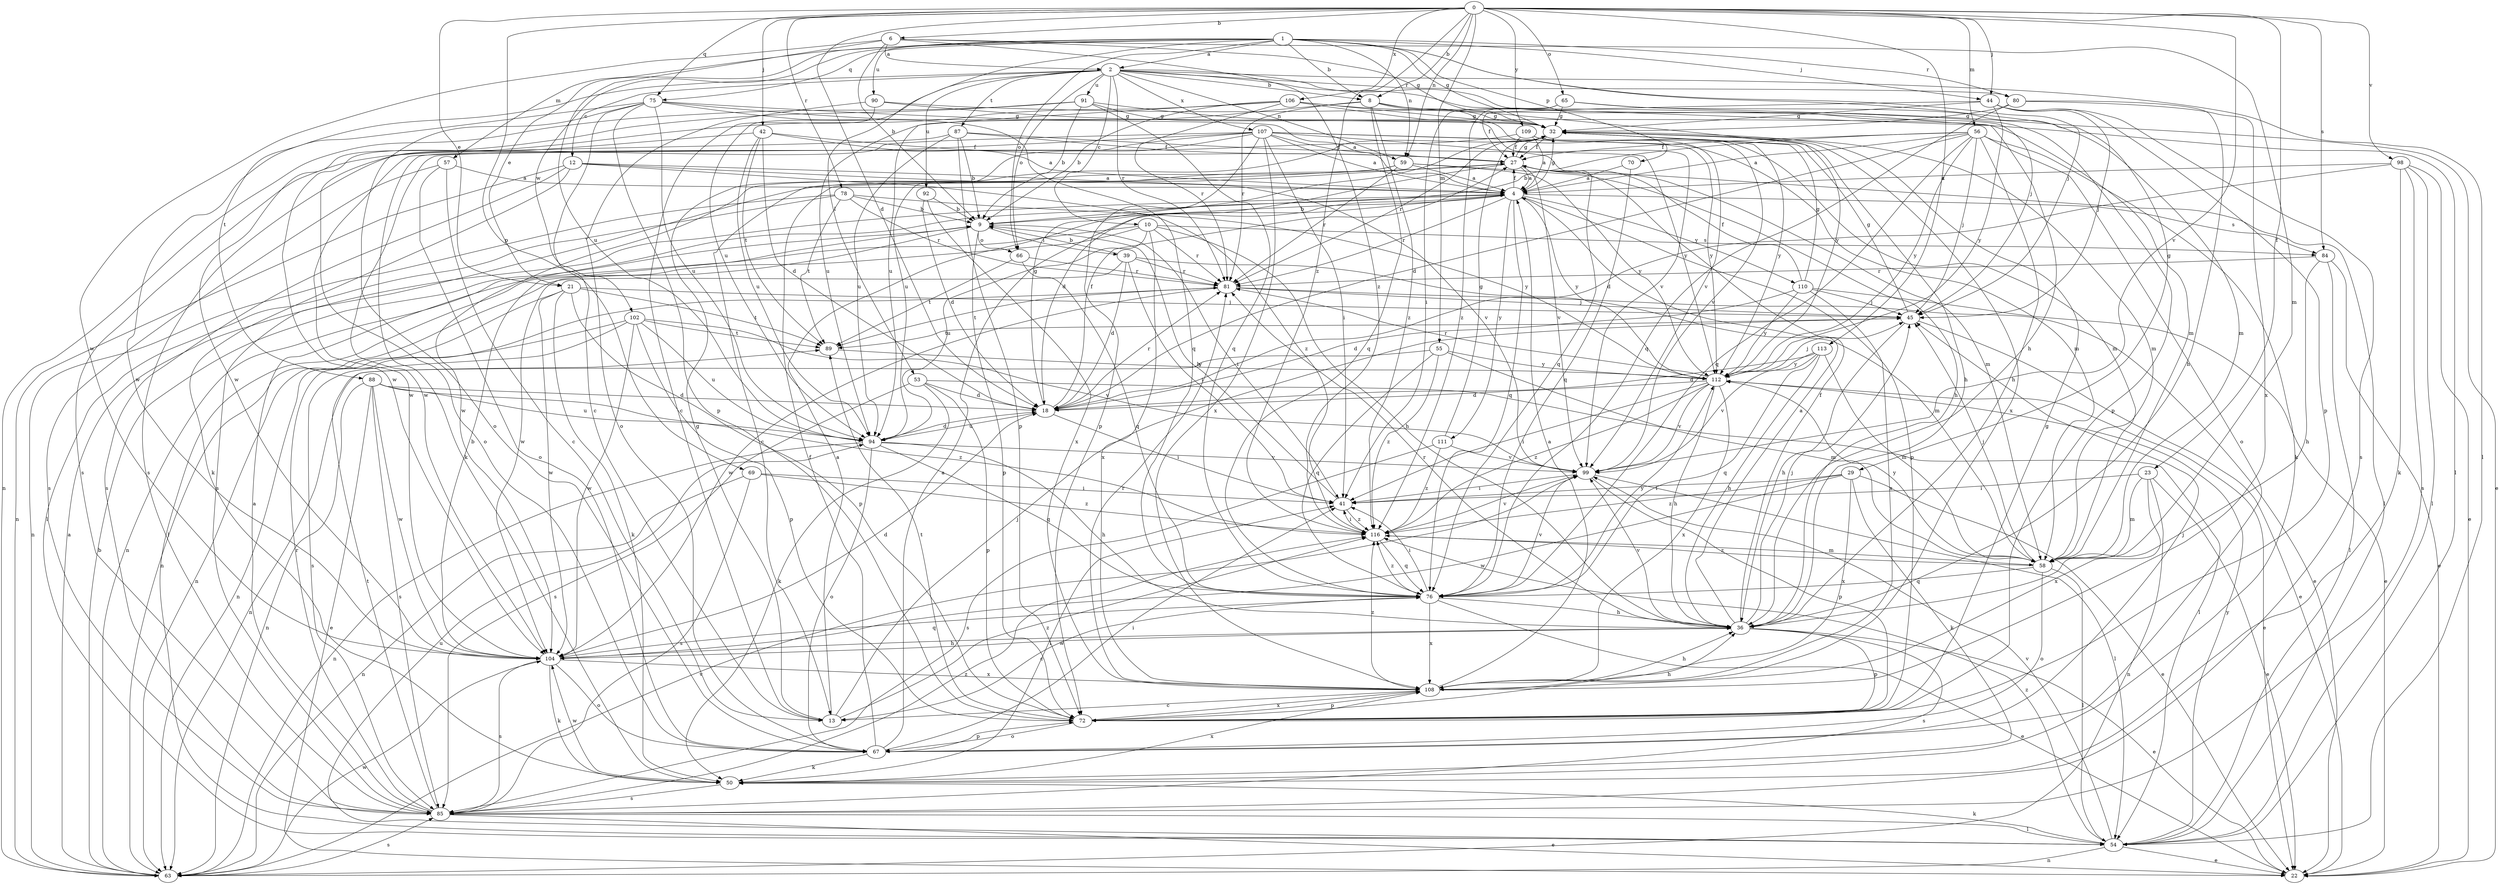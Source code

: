 strict digraph  {
0;
1;
2;
4;
6;
8;
9;
10;
12;
13;
18;
21;
22;
23;
27;
29;
32;
36;
39;
41;
42;
44;
45;
50;
53;
54;
55;
56;
57;
58;
59;
63;
65;
66;
67;
69;
70;
72;
75;
76;
78;
80;
81;
84;
85;
87;
88;
89;
90;
91;
92;
94;
98;
99;
102;
104;
106;
107;
108;
109;
110;
111;
112;
113;
116;
0 -> 6  [label=b];
0 -> 8  [label=b];
0 -> 18  [label=d];
0 -> 21  [label=e];
0 -> 23  [label=f];
0 -> 42  [label=j];
0 -> 44  [label=j];
0 -> 55  [label=m];
0 -> 56  [label=m];
0 -> 59  [label=n];
0 -> 65  [label=o];
0 -> 69  [label=p];
0 -> 75  [label=q];
0 -> 78  [label=r];
0 -> 84  [label=s];
0 -> 98  [label=v];
0 -> 99  [label=v];
0 -> 106  [label=x];
0 -> 109  [label=y];
0 -> 113  [label=z];
0 -> 116  [label=z];
1 -> 2  [label=a];
1 -> 8  [label=b];
1 -> 21  [label=e];
1 -> 29  [label=g];
1 -> 32  [label=g];
1 -> 44  [label=j];
1 -> 45  [label=j];
1 -> 53  [label=l];
1 -> 57  [label=m];
1 -> 59  [label=n];
1 -> 66  [label=o];
1 -> 70  [label=p];
1 -> 75  [label=q];
1 -> 80  [label=r];
1 -> 90  [label=u];
1 -> 102  [label=w];
2 -> 8  [label=b];
2 -> 10  [label=c];
2 -> 12  [label=c];
2 -> 36  [label=h];
2 -> 45  [label=j];
2 -> 54  [label=l];
2 -> 59  [label=n];
2 -> 66  [label=o];
2 -> 80  [label=r];
2 -> 81  [label=r];
2 -> 87  [label=t];
2 -> 88  [label=t];
2 -> 91  [label=u];
2 -> 92  [label=u];
2 -> 94  [label=u];
2 -> 107  [label=x];
4 -> 9  [label=b];
4 -> 27  [label=f];
4 -> 32  [label=g];
4 -> 72  [label=p];
4 -> 76  [label=q];
4 -> 81  [label=r];
4 -> 84  [label=s];
4 -> 110  [label=y];
4 -> 111  [label=y];
4 -> 112  [label=y];
6 -> 2  [label=a];
6 -> 9  [label=b];
6 -> 32  [label=g];
6 -> 58  [label=m];
6 -> 94  [label=u];
6 -> 104  [label=w];
6 -> 116  [label=z];
8 -> 22  [label=e];
8 -> 32  [label=g];
8 -> 76  [label=q];
8 -> 81  [label=r];
8 -> 94  [label=u];
8 -> 99  [label=v];
8 -> 116  [label=z];
9 -> 39  [label=i];
9 -> 41  [label=i];
9 -> 66  [label=o];
9 -> 72  [label=p];
9 -> 104  [label=w];
10 -> 36  [label=h];
10 -> 54  [label=l];
10 -> 63  [label=n];
10 -> 81  [label=r];
10 -> 84  [label=s];
10 -> 94  [label=u];
10 -> 108  [label=x];
12 -> 4  [label=a];
12 -> 50  [label=k];
12 -> 63  [label=n];
12 -> 85  [label=s];
12 -> 99  [label=v];
12 -> 116  [label=z];
13 -> 4  [label=a];
13 -> 32  [label=g];
13 -> 45  [label=j];
13 -> 116  [label=z];
18 -> 27  [label=f];
18 -> 32  [label=g];
18 -> 41  [label=i];
18 -> 81  [label=r];
18 -> 94  [label=u];
21 -> 45  [label=j];
21 -> 50  [label=k];
21 -> 63  [label=n];
21 -> 72  [label=p];
21 -> 89  [label=t];
21 -> 104  [label=w];
23 -> 22  [label=e];
23 -> 41  [label=i];
23 -> 58  [label=m];
23 -> 63  [label=n];
23 -> 108  [label=x];
27 -> 4  [label=a];
27 -> 18  [label=d];
27 -> 32  [label=g];
27 -> 54  [label=l];
27 -> 58  [label=m];
27 -> 85  [label=s];
27 -> 99  [label=v];
29 -> 22  [label=e];
29 -> 41  [label=i];
29 -> 50  [label=k];
29 -> 104  [label=w];
29 -> 108  [label=x];
29 -> 116  [label=z];
32 -> 27  [label=f];
32 -> 36  [label=h];
32 -> 58  [label=m];
32 -> 81  [label=r];
32 -> 108  [label=x];
32 -> 112  [label=y];
36 -> 4  [label=a];
36 -> 22  [label=e];
36 -> 27  [label=f];
36 -> 45  [label=j];
36 -> 72  [label=p];
36 -> 81  [label=r];
36 -> 85  [label=s];
36 -> 99  [label=v];
36 -> 104  [label=w];
39 -> 9  [label=b];
39 -> 18  [label=d];
39 -> 41  [label=i];
39 -> 58  [label=m];
39 -> 63  [label=n];
39 -> 81  [label=r];
41 -> 9  [label=b];
41 -> 116  [label=z];
42 -> 4  [label=a];
42 -> 18  [label=d];
42 -> 27  [label=f];
42 -> 67  [label=o];
42 -> 89  [label=t];
42 -> 94  [label=u];
44 -> 27  [label=f];
44 -> 32  [label=g];
44 -> 45  [label=j];
44 -> 72  [label=p];
44 -> 85  [label=s];
44 -> 112  [label=y];
45 -> 22  [label=e];
45 -> 32  [label=g];
45 -> 36  [label=h];
45 -> 89  [label=t];
50 -> 41  [label=i];
50 -> 85  [label=s];
50 -> 104  [label=w];
50 -> 108  [label=x];
53 -> 18  [label=d];
53 -> 50  [label=k];
53 -> 54  [label=l];
53 -> 72  [label=p];
53 -> 85  [label=s];
54 -> 22  [label=e];
54 -> 50  [label=k];
54 -> 63  [label=n];
54 -> 94  [label=u];
54 -> 99  [label=v];
54 -> 112  [label=y];
54 -> 116  [label=z];
55 -> 58  [label=m];
55 -> 63  [label=n];
55 -> 76  [label=q];
55 -> 112  [label=y];
55 -> 116  [label=z];
56 -> 4  [label=a];
56 -> 9  [label=b];
56 -> 18  [label=d];
56 -> 27  [label=f];
56 -> 36  [label=h];
56 -> 45  [label=j];
56 -> 50  [label=k];
56 -> 67  [label=o];
56 -> 76  [label=q];
56 -> 112  [label=y];
57 -> 4  [label=a];
57 -> 13  [label=c];
57 -> 67  [label=o];
57 -> 85  [label=s];
58 -> 45  [label=j];
58 -> 54  [label=l];
58 -> 67  [label=o];
58 -> 76  [label=q];
58 -> 112  [label=y];
58 -> 116  [label=z];
59 -> 4  [label=a];
59 -> 13  [label=c];
59 -> 36  [label=h];
59 -> 81  [label=r];
59 -> 104  [label=w];
59 -> 112  [label=y];
63 -> 4  [label=a];
63 -> 9  [label=b];
63 -> 85  [label=s];
63 -> 99  [label=v];
63 -> 104  [label=w];
65 -> 32  [label=g];
65 -> 41  [label=i];
65 -> 58  [label=m];
65 -> 72  [label=p];
65 -> 116  [label=z];
66 -> 76  [label=q];
66 -> 81  [label=r];
66 -> 89  [label=t];
67 -> 4  [label=a];
67 -> 27  [label=f];
67 -> 41  [label=i];
67 -> 45  [label=j];
67 -> 50  [label=k];
67 -> 72  [label=p];
69 -> 41  [label=i];
69 -> 63  [label=n];
69 -> 85  [label=s];
69 -> 116  [label=z];
70 -> 4  [label=a];
70 -> 76  [label=q];
72 -> 32  [label=g];
72 -> 36  [label=h];
72 -> 67  [label=o];
72 -> 89  [label=t];
72 -> 108  [label=x];
75 -> 4  [label=a];
75 -> 13  [label=c];
75 -> 32  [label=g];
75 -> 67  [label=o];
75 -> 72  [label=p];
75 -> 76  [label=q];
75 -> 94  [label=u];
75 -> 104  [label=w];
76 -> 13  [label=c];
76 -> 22  [label=e];
76 -> 36  [label=h];
76 -> 41  [label=i];
76 -> 99  [label=v];
76 -> 108  [label=x];
76 -> 112  [label=y];
76 -> 116  [label=z];
78 -> 9  [label=b];
78 -> 54  [label=l];
78 -> 63  [label=n];
78 -> 81  [label=r];
78 -> 89  [label=t];
78 -> 112  [label=y];
80 -> 32  [label=g];
80 -> 36  [label=h];
80 -> 76  [label=q];
80 -> 108  [label=x];
81 -> 22  [label=e];
81 -> 45  [label=j];
81 -> 89  [label=t];
81 -> 104  [label=w];
84 -> 22  [label=e];
84 -> 36  [label=h];
84 -> 54  [label=l];
84 -> 81  [label=r];
85 -> 4  [label=a];
85 -> 22  [label=e];
85 -> 54  [label=l];
85 -> 81  [label=r];
85 -> 89  [label=t];
85 -> 116  [label=z];
87 -> 9  [label=b];
87 -> 27  [label=f];
87 -> 72  [label=p];
87 -> 85  [label=s];
87 -> 94  [label=u];
87 -> 112  [label=y];
88 -> 18  [label=d];
88 -> 22  [label=e];
88 -> 63  [label=n];
88 -> 85  [label=s];
88 -> 94  [label=u];
88 -> 104  [label=w];
88 -> 116  [label=z];
89 -> 112  [label=y];
90 -> 13  [label=c];
90 -> 32  [label=g];
90 -> 54  [label=l];
90 -> 67  [label=o];
91 -> 9  [label=b];
91 -> 32  [label=g];
91 -> 58  [label=m];
91 -> 63  [label=n];
91 -> 76  [label=q];
91 -> 104  [label=w];
92 -> 9  [label=b];
92 -> 18  [label=d];
92 -> 108  [label=x];
94 -> 18  [label=d];
94 -> 36  [label=h];
94 -> 63  [label=n];
94 -> 67  [label=o];
94 -> 76  [label=q];
94 -> 99  [label=v];
98 -> 4  [label=a];
98 -> 18  [label=d];
98 -> 22  [label=e];
98 -> 50  [label=k];
98 -> 54  [label=l];
98 -> 85  [label=s];
99 -> 41  [label=i];
99 -> 54  [label=l];
99 -> 72  [label=p];
102 -> 63  [label=n];
102 -> 72  [label=p];
102 -> 85  [label=s];
102 -> 89  [label=t];
102 -> 94  [label=u];
102 -> 99  [label=v];
102 -> 104  [label=w];
104 -> 9  [label=b];
104 -> 18  [label=d];
104 -> 36  [label=h];
104 -> 50  [label=k];
104 -> 67  [label=o];
104 -> 76  [label=q];
104 -> 85  [label=s];
104 -> 108  [label=x];
106 -> 9  [label=b];
106 -> 32  [label=g];
106 -> 81  [label=r];
106 -> 94  [label=u];
106 -> 99  [label=v];
106 -> 104  [label=w];
106 -> 112  [label=y];
107 -> 4  [label=a];
107 -> 27  [label=f];
107 -> 41  [label=i];
107 -> 50  [label=k];
107 -> 58  [label=m];
107 -> 72  [label=p];
107 -> 76  [label=q];
107 -> 85  [label=s];
107 -> 94  [label=u];
107 -> 104  [label=w];
107 -> 108  [label=x];
107 -> 112  [label=y];
108 -> 4  [label=a];
108 -> 13  [label=c];
108 -> 36  [label=h];
108 -> 72  [label=p];
108 -> 81  [label=r];
108 -> 116  [label=z];
109 -> 4  [label=a];
109 -> 27  [label=f];
109 -> 58  [label=m];
109 -> 99  [label=v];
109 -> 104  [label=w];
110 -> 18  [label=d];
110 -> 22  [label=e];
110 -> 27  [label=f];
110 -> 32  [label=g];
110 -> 45  [label=j];
110 -> 108  [label=x];
110 -> 112  [label=y];
111 -> 32  [label=g];
111 -> 85  [label=s];
111 -> 99  [label=v];
111 -> 116  [label=z];
112 -> 18  [label=d];
112 -> 22  [label=e];
112 -> 36  [label=h];
112 -> 41  [label=i];
112 -> 45  [label=j];
112 -> 81  [label=r];
112 -> 99  [label=v];
112 -> 108  [label=x];
112 -> 116  [label=z];
113 -> 18  [label=d];
113 -> 36  [label=h];
113 -> 58  [label=m];
113 -> 76  [label=q];
113 -> 99  [label=v];
113 -> 112  [label=y];
116 -> 41  [label=i];
116 -> 58  [label=m];
116 -> 76  [label=q];
116 -> 99  [label=v];
}
